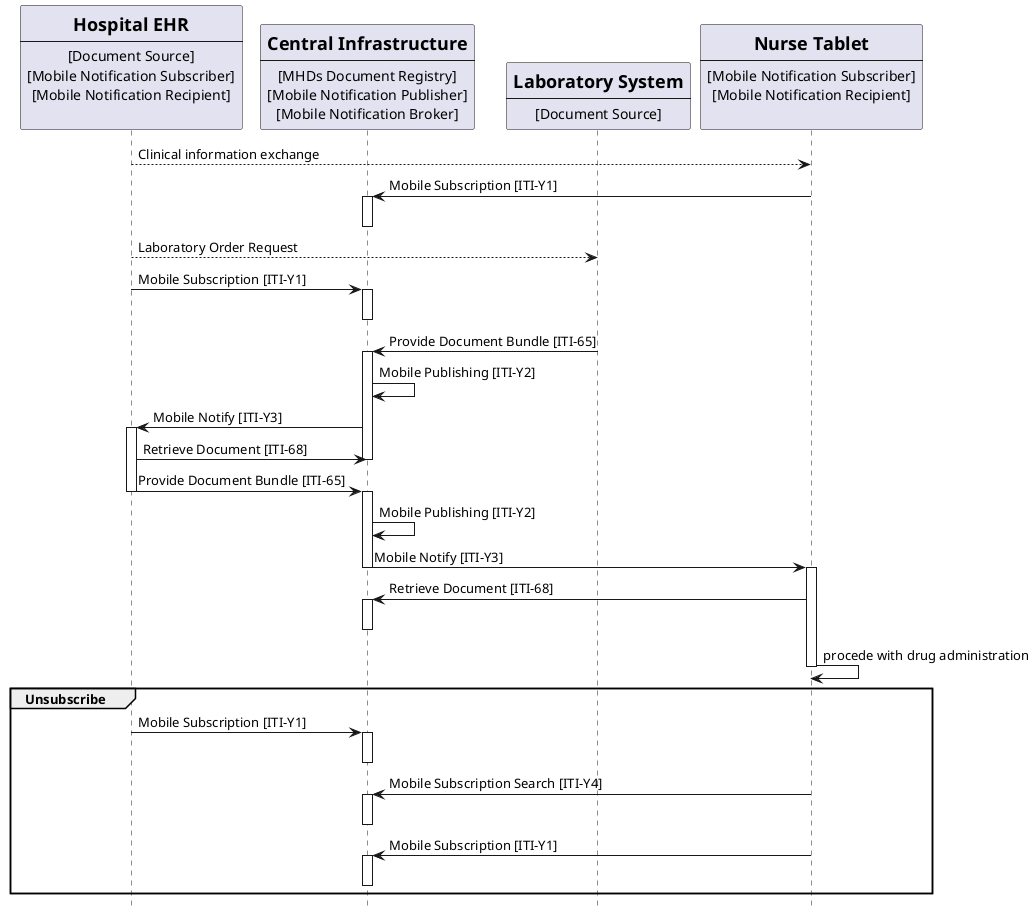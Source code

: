 @startuml
skinparam svgDimensionStyle false
hide footbox


participant HospitalEHR [
    =Hospital EHR
    ----
    [Document Source]
    [Mobile Notification Subscriber]
    [Mobile Notification Recipient]
    
] 

participant MHDsDocumentRegistry [
    =Central Infrastructure
    ----
    [MHDs Document Registry]
    [Mobile Notification Publisher]
    [Mobile Notification Broker]
    ] 



participant LaboratorySystem [
    =Laboratory System
    ----
    [Document Source]
] 

participant NurseTablet [
    =Nurse Tablet
    ----
    [Mobile Notification Subscriber]
    [Mobile Notification Recipient]
    
] 

HospitalEHR --> NurseTablet:  Clinical information exchange
NurseTablet -> MHDsDocumentRegistry:   Mobile Subscription [ITI-Y1]
activate MHDsDocumentRegistry
deactivate MHDsDocumentRegistry
HospitalEHR --> LaboratorySystem:  Laboratory Order Request

HospitalEHR -> MHDsDocumentRegistry:  Mobile Subscription [ITI-Y1]
activate MHDsDocumentRegistry
deactivate MHDsDocumentRegistry




LaboratorySystem -> MHDsDocumentRegistry: Provide Document Bundle [ITI-65]
activate MHDsDocumentRegistry
MHDsDocumentRegistry -> MHDsDocumentRegistry : Mobile Publishing [ITI-Y2]
MHDsDocumentRegistry -> HospitalEHR : Mobile Notify [ITI-Y3]
activate HospitalEHR

HospitalEHR -> MHDsDocumentRegistry:  Retrieve Document [ITI-68]
deactivate MHDsDocumentRegistry
HospitalEHR -> MHDsDocumentRegistry: Provide Document Bundle [ITI-65]
deactivate HospitalEHR

activate MHDsDocumentRegistry
MHDsDocumentRegistry -> MHDsDocumentRegistry : Mobile Publishing [ITI-Y2]
MHDsDocumentRegistry -> NurseTablet : Mobile Notify [ITI-Y3]
deactivate MHDsDocumentRegistry
activate NurseTablet
NurseTablet -> MHDsDocumentRegistry: Retrieve Document [ITI-68]
activate MHDsDocumentRegistry
deactivate MHDsDocumentRegistry
NurseTablet -> NurseTablet: procede with drug administration
deactivate NurseTablet


group Unsubscribe
  HospitalEHR ->MHDsDocumentRegistry: Mobile Subscription [ITI-Y1]
  activate MHDsDocumentRegistry
  deactivate MHDsDocumentRegistry
  
  NurseTablet ->MHDsDocumentRegistry: Mobile Subscription Search [ITI-Y4]
  activate MHDsDocumentRegistry
  deactivate MHDsDocumentRegistry
  
  NurseTablet ->MHDsDocumentRegistry : Mobile Subscription [ITI-Y1]
  activate MHDsDocumentRegistry
  deactivate MHDsDocumentRegistry
end

@enduml